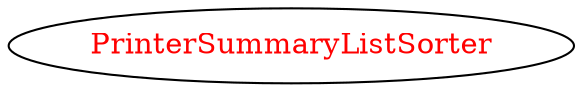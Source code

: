 digraph dependencyGraph {
 concentrate=true;
 ranksep="2.0";
 rankdir="LR"; 
 splines="ortho";
"PrinterSummaryListSorter" [fontcolor="red"];
}